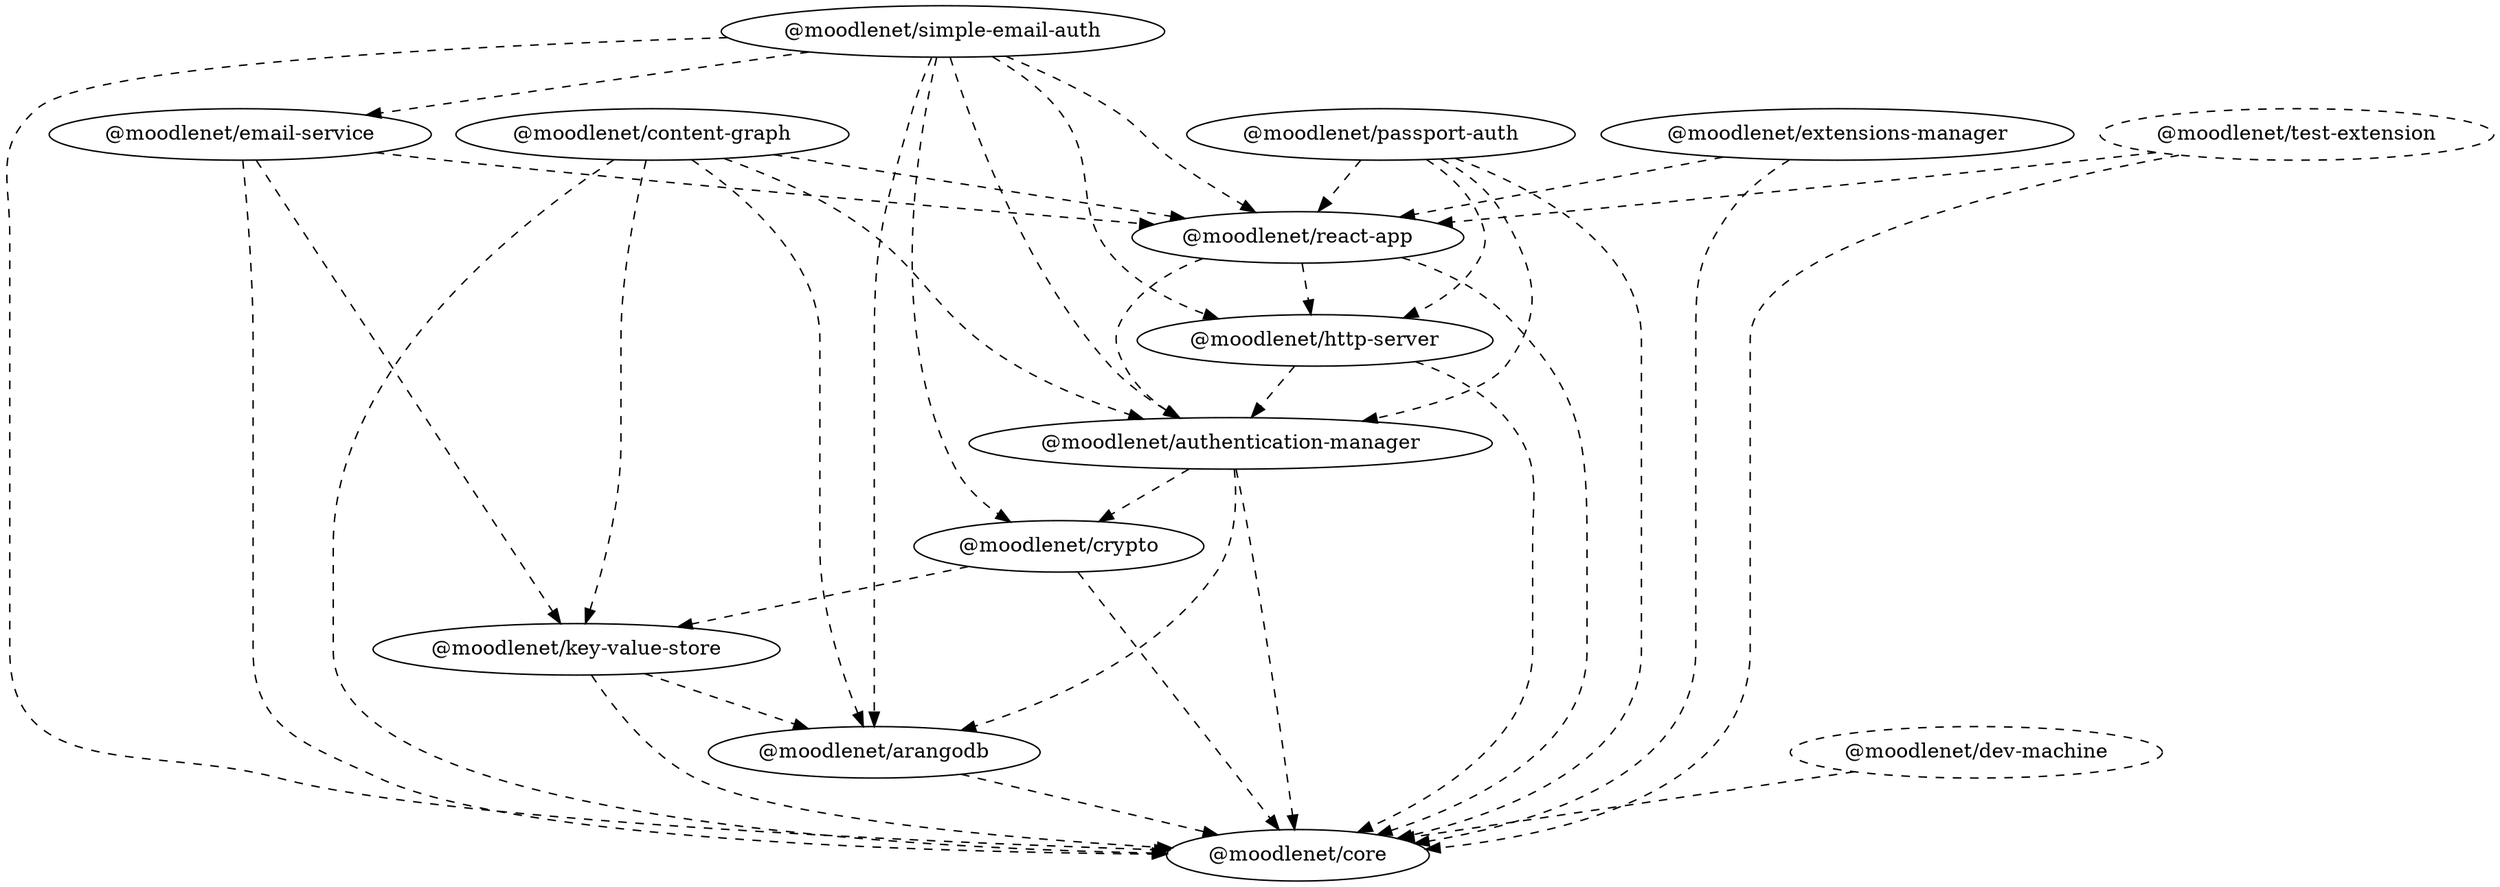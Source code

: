 digraph G {
  "@moodlenet/arangodb";
  "@moodlenet/core";
  "@moodlenet/authentication-manager";
  "@moodlenet/crypto";
  "@moodlenet/content-graph";
  "@moodlenet/react-app";
  "@moodlenet/key-value-store";
  "@moodlenet/dev-machine" [ style = "dashed" ];
  "@moodlenet/email-service";
  "@moodlenet/extensions-manager";
  "@moodlenet/http-server";
  "@moodlenet/passport-auth";
  "@moodlenet/simple-email-auth";
  "@moodlenet/test-extension" [ style = "dashed" ];
  "@moodlenet/arangodb" -> "@moodlenet/core" [ style = "dashed" ];
  "@moodlenet/authentication-manager" -> "@moodlenet/arangodb" [ style = "dashed" ];
  "@moodlenet/authentication-manager" -> "@moodlenet/core" [ style = "dashed" ];
  "@moodlenet/authentication-manager" -> "@moodlenet/crypto" [ style = "dashed" ];
  "@moodlenet/content-graph" -> "@moodlenet/arangodb" [ style = "dashed" ];
  "@moodlenet/content-graph" -> "@moodlenet/authentication-manager" [ style = "dashed" ];
  "@moodlenet/content-graph" -> "@moodlenet/core" [ style = "dashed" ];
  "@moodlenet/content-graph" -> "@moodlenet/react-app" [ style = "dashed" ];
  "@moodlenet/content-graph" -> "@moodlenet/key-value-store" [ style = "dashed" ];
  "@moodlenet/crypto" -> "@moodlenet/core" [ style = "dashed" ];
  "@moodlenet/crypto" -> "@moodlenet/key-value-store" [ style = "dashed" ];
  "@moodlenet/dev-machine" -> "@moodlenet/core" [ style = "dashed" ];
  "@moodlenet/email-service" -> "@moodlenet/core" [ style = "dashed" ];
  "@moodlenet/email-service" -> "@moodlenet/key-value-store" [ style = "dashed" ];
  "@moodlenet/email-service" -> "@moodlenet/react-app" [ style = "dashed" ];
  "@moodlenet/extensions-manager" -> "@moodlenet/core" [ style = "dashed" ];
  "@moodlenet/extensions-manager" -> "@moodlenet/react-app" [ style = "dashed" ];
  "@moodlenet/http-server" -> "@moodlenet/authentication-manager" [ style = "dashed" ];
  "@moodlenet/http-server" -> "@moodlenet/core" [ style = "dashed" ];
  "@moodlenet/key-value-store" -> "@moodlenet/arangodb" [ style = "dashed" ];
  "@moodlenet/key-value-store" -> "@moodlenet/core" [ style = "dashed" ];
  "@moodlenet/passport-auth" -> "@moodlenet/authentication-manager" [ style = "dashed" ];
  "@moodlenet/passport-auth" -> "@moodlenet/core" [ style = "dashed" ];
  "@moodlenet/passport-auth" -> "@moodlenet/http-server" [ style = "dashed" ];
  "@moodlenet/passport-auth" -> "@moodlenet/react-app" [ style = "dashed" ];
  "@moodlenet/react-app" -> "@moodlenet/authentication-manager" [ style = "dashed" ];
  "@moodlenet/react-app" -> "@moodlenet/core" [ style = "dashed" ];
  "@moodlenet/react-app" -> "@moodlenet/http-server" [ style = "dashed" ];
  "@moodlenet/simple-email-auth" -> "@moodlenet/arangodb" [ style = "dashed" ];
  "@moodlenet/simple-email-auth" -> "@moodlenet/authentication-manager" [ style = "dashed" ];
  "@moodlenet/simple-email-auth" -> "@moodlenet/core" [ style = "dashed" ];
  "@moodlenet/simple-email-auth" -> "@moodlenet/crypto" [ style = "dashed" ];
  "@moodlenet/simple-email-auth" -> "@moodlenet/email-service" [ style = "dashed" ];
  "@moodlenet/simple-email-auth" -> "@moodlenet/http-server" [ style = "dashed" ];
  "@moodlenet/simple-email-auth" -> "@moodlenet/react-app" [ style = "dashed" ];
  "@moodlenet/test-extension" -> "@moodlenet/core" [ style = "dashed" ];
  "@moodlenet/test-extension" -> "@moodlenet/react-app" [ style = "dashed" ];
}
